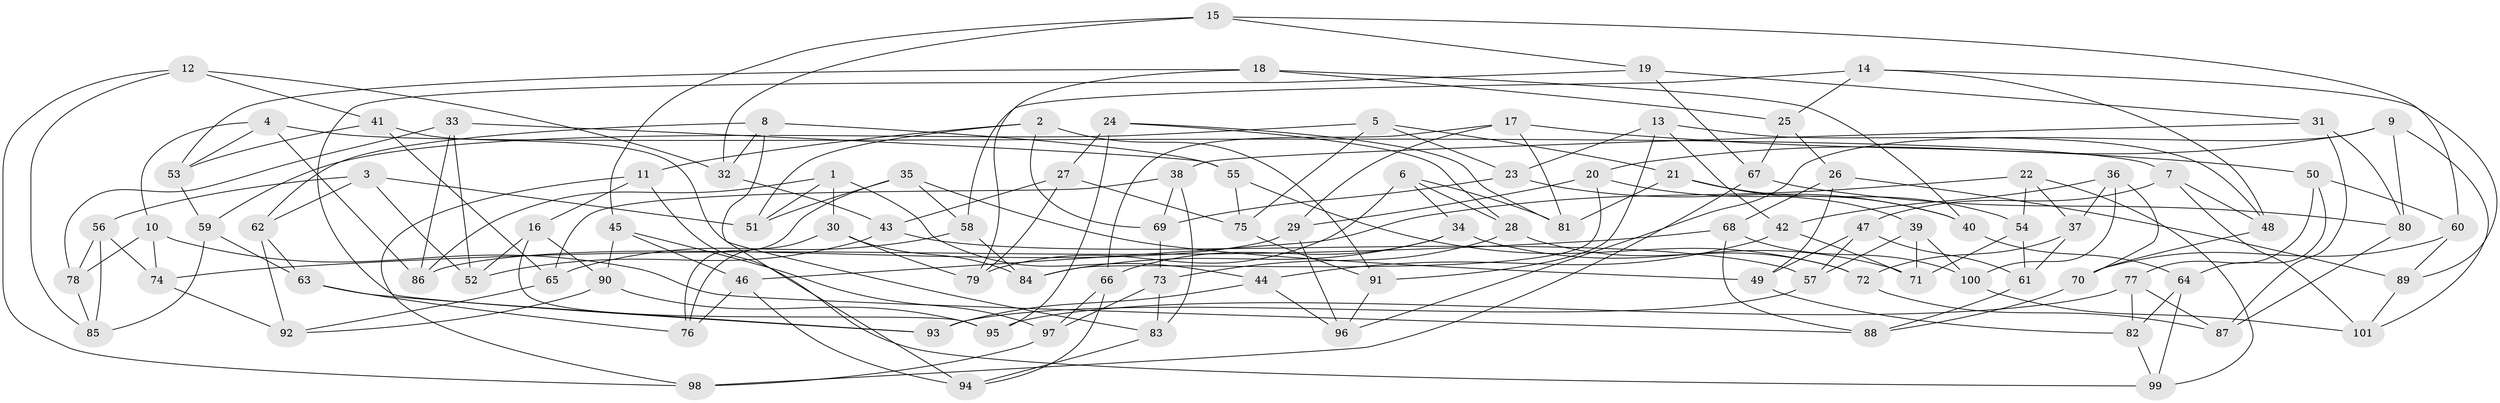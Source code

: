 // Generated by graph-tools (version 1.1) at 2025/37/03/09/25 02:37:59]
// undirected, 101 vertices, 202 edges
graph export_dot {
graph [start="1"]
  node [color=gray90,style=filled];
  1;
  2;
  3;
  4;
  5;
  6;
  7;
  8;
  9;
  10;
  11;
  12;
  13;
  14;
  15;
  16;
  17;
  18;
  19;
  20;
  21;
  22;
  23;
  24;
  25;
  26;
  27;
  28;
  29;
  30;
  31;
  32;
  33;
  34;
  35;
  36;
  37;
  38;
  39;
  40;
  41;
  42;
  43;
  44;
  45;
  46;
  47;
  48;
  49;
  50;
  51;
  52;
  53;
  54;
  55;
  56;
  57;
  58;
  59;
  60;
  61;
  62;
  63;
  64;
  65;
  66;
  67;
  68;
  69;
  70;
  71;
  72;
  73;
  74;
  75;
  76;
  77;
  78;
  79;
  80;
  81;
  82;
  83;
  84;
  85;
  86;
  87;
  88;
  89;
  90;
  91;
  92;
  93;
  94;
  95;
  96;
  97;
  98;
  99;
  100;
  101;
  1 -- 44;
  1 -- 30;
  1 -- 51;
  1 -- 86;
  2 -- 11;
  2 -- 51;
  2 -- 91;
  2 -- 69;
  3 -- 51;
  3 -- 52;
  3 -- 62;
  3 -- 56;
  4 -- 7;
  4 -- 86;
  4 -- 53;
  4 -- 10;
  5 -- 75;
  5 -- 23;
  5 -- 59;
  5 -- 21;
  6 -- 79;
  6 -- 28;
  6 -- 34;
  6 -- 81;
  7 -- 47;
  7 -- 101;
  7 -- 48;
  8 -- 55;
  8 -- 94;
  8 -- 32;
  8 -- 62;
  9 -- 20;
  9 -- 101;
  9 -- 96;
  9 -- 80;
  10 -- 78;
  10 -- 88;
  10 -- 74;
  11 -- 16;
  11 -- 98;
  11 -- 99;
  12 -- 85;
  12 -- 41;
  12 -- 32;
  12 -- 98;
  13 -- 23;
  13 -- 42;
  13 -- 91;
  13 -- 48;
  14 -- 48;
  14 -- 58;
  14 -- 25;
  14 -- 89;
  15 -- 45;
  15 -- 19;
  15 -- 32;
  15 -- 60;
  16 -- 52;
  16 -- 95;
  16 -- 90;
  17 -- 50;
  17 -- 66;
  17 -- 81;
  17 -- 29;
  18 -- 25;
  18 -- 79;
  18 -- 53;
  18 -- 40;
  19 -- 67;
  19 -- 31;
  19 -- 93;
  20 -- 29;
  20 -- 84;
  20 -- 40;
  21 -- 39;
  21 -- 54;
  21 -- 81;
  22 -- 37;
  22 -- 54;
  22 -- 99;
  22 -- 46;
  23 -- 40;
  23 -- 69;
  24 -- 28;
  24 -- 27;
  24 -- 95;
  24 -- 81;
  25 -- 67;
  25 -- 26;
  26 -- 49;
  26 -- 68;
  26 -- 89;
  27 -- 43;
  27 -- 79;
  27 -- 75;
  28 -- 73;
  28 -- 72;
  29 -- 86;
  29 -- 96;
  30 -- 76;
  30 -- 84;
  30 -- 79;
  31 -- 87;
  31 -- 80;
  31 -- 38;
  32 -- 43;
  33 -- 55;
  33 -- 78;
  33 -- 52;
  33 -- 86;
  34 -- 71;
  34 -- 84;
  34 -- 66;
  35 -- 49;
  35 -- 76;
  35 -- 51;
  35 -- 58;
  36 -- 42;
  36 -- 70;
  36 -- 100;
  36 -- 37;
  37 -- 72;
  37 -- 61;
  38 -- 83;
  38 -- 65;
  38 -- 69;
  39 -- 57;
  39 -- 100;
  39 -- 71;
  40 -- 64;
  41 -- 65;
  41 -- 83;
  41 -- 53;
  42 -- 71;
  42 -- 44;
  43 -- 52;
  43 -- 57;
  44 -- 96;
  44 -- 93;
  45 -- 97;
  45 -- 90;
  45 -- 46;
  46 -- 76;
  46 -- 94;
  47 -- 61;
  47 -- 57;
  47 -- 49;
  48 -- 70;
  49 -- 82;
  50 -- 64;
  50 -- 60;
  50 -- 77;
  53 -- 59;
  54 -- 61;
  54 -- 71;
  55 -- 75;
  55 -- 72;
  56 -- 74;
  56 -- 85;
  56 -- 78;
  57 -- 93;
  58 -- 65;
  58 -- 84;
  59 -- 85;
  59 -- 63;
  60 -- 70;
  60 -- 89;
  61 -- 88;
  62 -- 92;
  62 -- 63;
  63 -- 76;
  63 -- 93;
  64 -- 82;
  64 -- 99;
  65 -- 92;
  66 -- 97;
  66 -- 94;
  67 -- 80;
  67 -- 98;
  68 -- 74;
  68 -- 100;
  68 -- 88;
  69 -- 73;
  70 -- 88;
  72 -- 87;
  73 -- 83;
  73 -- 97;
  74 -- 92;
  75 -- 91;
  77 -- 95;
  77 -- 82;
  77 -- 87;
  78 -- 85;
  80 -- 87;
  82 -- 99;
  83 -- 94;
  89 -- 101;
  90 -- 92;
  90 -- 95;
  91 -- 96;
  97 -- 98;
  100 -- 101;
}
